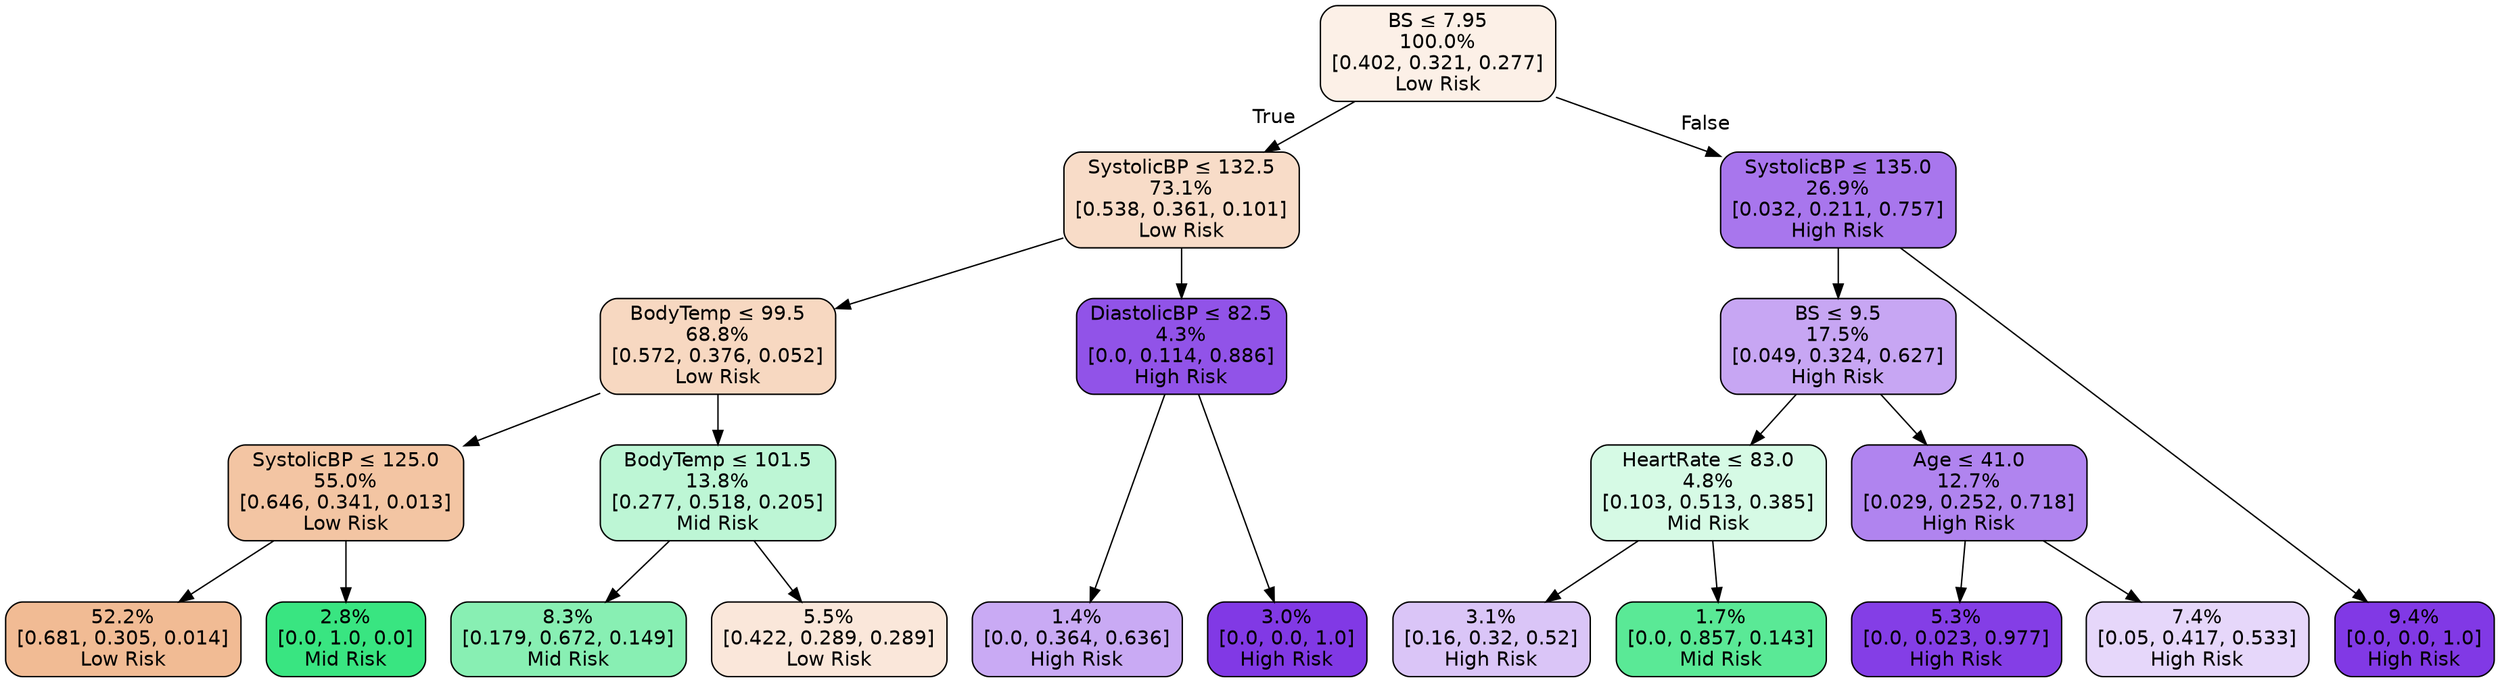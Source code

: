digraph Tree {
node [shape=box, style="filled, rounded", color="black", fontname="helvetica"] ;
graph [ranksep=equally, splines=polyline] ;
edge [fontname="helvetica"] ;
0 [label=<BS &le; 7.95<br/>100.0%<br/>[0.402, 0.321, 0.277]<br/>Low Risk>, fillcolor="#fcf0e7"] ;
1 [label=<SystolicBP &le; 132.5<br/>73.1%<br/>[0.538, 0.361, 0.101]<br/>Low Risk>, fillcolor="#f8dcc8"] ;
0 -> 1 [labeldistance=2.5, labelangle=45, headlabel="True"] ;
2 [label=<BodyTemp &le; 99.5<br/>68.8%<br/>[0.572, 0.376, 0.052]<br/>Low Risk>, fillcolor="#f7d8c1"] ;
1 -> 2 ;
3 [label=<SystolicBP &le; 125.0<br/>55.0%<br/>[0.646, 0.341, 0.013]<br/>Low Risk>, fillcolor="#f3c5a3"] ;
2 -> 3 ;
4 [label=<52.2%<br/>[0.681, 0.305, 0.014]<br/>Low Risk>, fillcolor="#f1bb94"] ;
3 -> 4 ;
5 [label=<2.8%<br/>[0.0, 1.0, 0.0]<br/>Mid Risk>, fillcolor="#39e581"] ;
3 -> 5 ;
6 [label=<BodyTemp &le; 101.5<br/>13.8%<br/>[0.277, 0.518, 0.205]<br/>Mid Risk>, fillcolor="#bdf6d5"] ;
2 -> 6 ;
7 [label=<8.3%<br/>[0.179, 0.672, 0.149]<br/>Mid Risk>, fillcolor="#88efb3"] ;
6 -> 7 ;
8 [label=<5.5%<br/>[0.422, 0.289, 0.289]<br/>Low Risk>, fillcolor="#fae7da"] ;
6 -> 8 ;
9 [label=<DiastolicBP &le; 82.5<br/>4.3%<br/>[0.0, 0.114, 0.886]<br/>High Risk>, fillcolor="#9153e8"] ;
1 -> 9 ;
10 [label=<1.4%<br/>[0.0, 0.364, 0.636]<br/>High Risk>, fillcolor="#c9aaf4"] ;
9 -> 10 ;
11 [label=<3.0%<br/>[0.0, 0.0, 1.0]<br/>High Risk>, fillcolor="#8139e5"] ;
9 -> 11 ;
12 [label=<SystolicBP &le; 135.0<br/>26.9%<br/>[0.032, 0.211, 0.757]<br/>High Risk>, fillcolor="#a876ed"] ;
0 -> 12 [labeldistance=2.5, labelangle=-45, headlabel="False"] ;
13 [label=<BS &le; 9.5<br/>17.5%<br/>[0.049, 0.324, 0.627]<br/>High Risk>, fillcolor="#c7a6f3"] ;
12 -> 13 ;
14 [label=<HeartRate &le; 83.0<br/>4.8%<br/>[0.103, 0.513, 0.385]<br/>Mid Risk>, fillcolor="#d6fae5"] ;
13 -> 14 ;
15 [label=<3.1%<br/>[0.16, 0.32, 0.52]<br/>High Risk>, fillcolor="#dac5f7"] ;
14 -> 15 ;
16 [label=<1.7%<br/>[0.0, 0.857, 0.143]<br/>Mid Risk>, fillcolor="#5ae996"] ;
14 -> 16 ;
17 [label=<Age &le; 41.0<br/>12.7%<br/>[0.029, 0.252, 0.718]<br/>High Risk>, fillcolor="#b084ef"] ;
13 -> 17 ;
18 [label=<5.3%<br/>[0.0, 0.023, 0.977]<br/>High Risk>, fillcolor="#843ee6"] ;
17 -> 18 ;
19 [label=<7.4%<br/>[0.05, 0.417, 0.533]<br/>High Risk>, fillcolor="#e6d7fa"] ;
17 -> 19 ;
20 [label=<9.4%<br/>[0.0, 0.0, 1.0]<br/>High Risk>, fillcolor="#8139e5"] ;
12 -> 20 ;
{rank=same ; 0} ;
{rank=same ; 1; 12} ;
{rank=same ; 2; 9; 13} ;
{rank=same ; 3; 6; 14; 17} ;
{rank=same ; 4; 5; 7; 8; 10; 11; 15; 16; 18; 19; 20} ;
}
